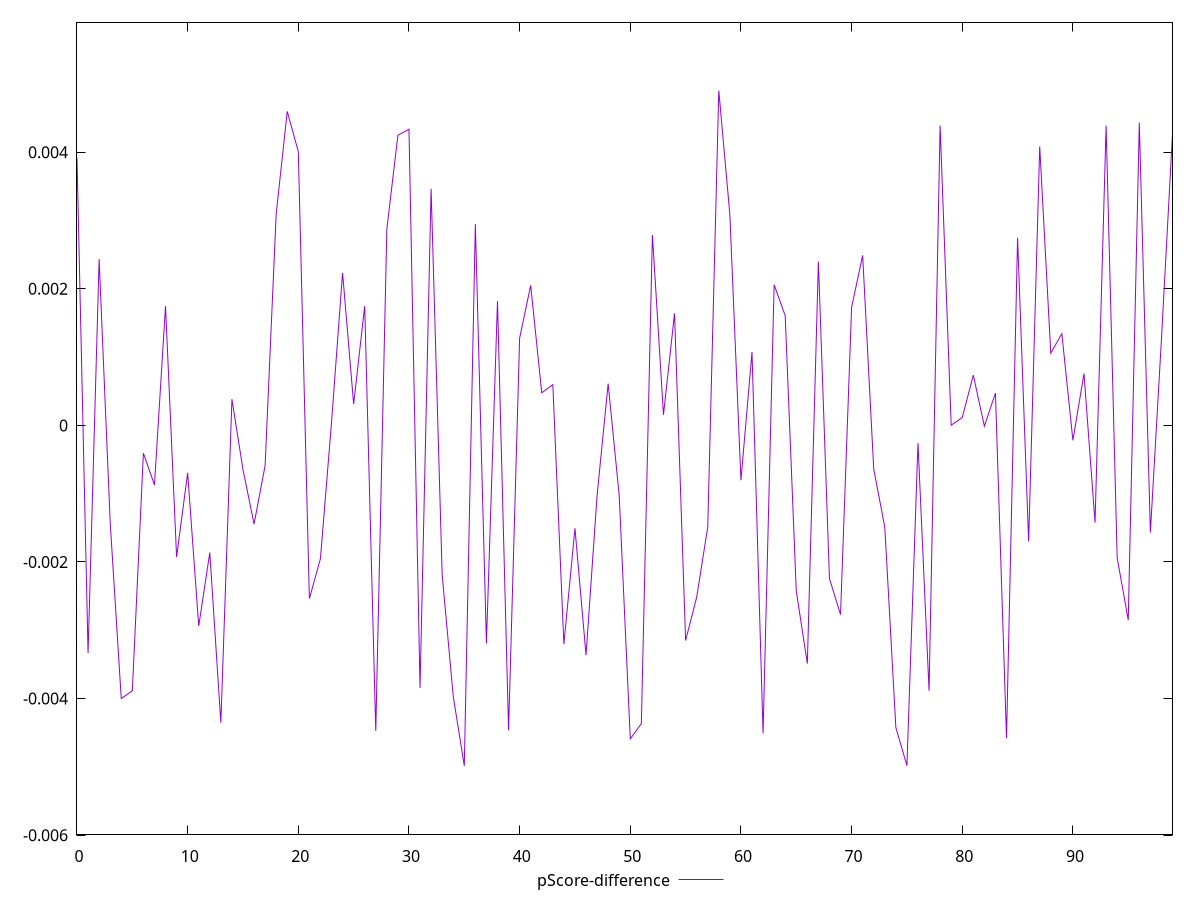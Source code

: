 reset

$pScoreDifference <<EOF
0 0.003914508600607047
1 -0.0033324200583583208
2 0.002433748074372688
3 -0.001420301872485763
4 -0.0040001229710123765
5 -0.0038840912901098035
6 -0.00040664915798271917
7 -0.0008705264607593577
8 0.0017458226014107625
9 -0.0019266120117601426
10 -0.0006951093354387039
11 -0.002937239095566979
12 -0.0018620430795383003
13 -0.004353640481157384
14 0.00038398734437750104
15 -0.00064584091822939
16 -0.0014452476033928185
17 -0.0005874904463255559
18 0.0030962852526729145
19 0.004598529857769873
20 0.004008665003047196
21 -0.002536422310797426
22 -0.0019498228415454344
23 0.00004278341745889147
24 0.002234667106578603
25 0.0003127653282759546
26 0.0017490342111091683
27 -0.004472468043302036
28 0.0028750000418237276
29 0.004249495126754432
30 0.0043374223793052336
31 -0.00384352819517475
32 0.0034655004799638567
33 -0.0021893003418698154
34 -0.003965570074306535
35 -0.004985080500460759
36 0.002948669594506126
37 -0.0031930956680238376
38 0.001819631899147911
39 -0.004464144221183797
40 0.0012784153646396845
41 0.002050878272857548
42 0.00047732942846423487
43 0.0005974130574503134
44 -0.003204162461568294
45 -0.0015062835048147427
46 -0.0033629011532713138
47 -0.0010255016720057686
48 0.0006111616591404356
49 -0.001028814336335615
50 -0.004589709111325613
51 -0.004366601123409475
52 0.0027893007587157514
53 0.00015534486267410053
54 0.0016427296672485436
55 -0.003149973986472987
56 -0.0025154776422781078
57 -0.00148913986138699
58 0.004903156421648847
59 0.003084274173619783
60 -0.0008026628261393887
61 0.0010746129745639044
62 -0.004510202172255839
63 0.0020585507482325793
64 0.0016069104886374808
65 -0.002422448677945277
66 -0.003487626752523676
67 0.0023982541089762055
68 -0.0022428562801130036
69 -0.002768946111725845
70 0.0017277673822885253
71 0.002489900662153155
72 -0.0006388488432202966
73 -0.0014895913238868186
74 -0.00442424151947074
75 -0.004982053731803049
76 -0.00025998423227957534
77 -0.003884983211880577
78 0.004391229265723218
79 0.000003064014138076665
80 0.0001161483445483169
81 0.0007363826468245183
82 -0.000011285116066184209
83 0.00047244447762118114
84 -0.004580470665172198
85 0.002748077140906524
86 -0.0017010667273907876
87 0.004085784147372928
88 0.0010580229991450363
89 0.001343024229012113
90 -0.0002182278064124521
91 0.0007595202776407017
92 -0.0014230417112105487
93 0.00439062953216296
94 -0.0019369980137059484
95 -0.0028513517470102334
96 0.004431789253486418
97 -0.0015686442873363848
98 0.0012589090163293015
99 0.00426923297132753
EOF

set key outside below
set xrange [0:99]
set yrange [-0.005985080500460759:0.005903156421648847]
set trange [-0.005985080500460759:0.005903156421648847]
set terminal svg size 640, 500 enhanced background rgb 'white'
set output "report_00013_2021-02-09T12-04-24.940Z/first-meaningful-paint/samples/pages+cached+noadtech/pScore-difference/values.svg"

plot $pScoreDifference title "pScore-difference" with line

reset
